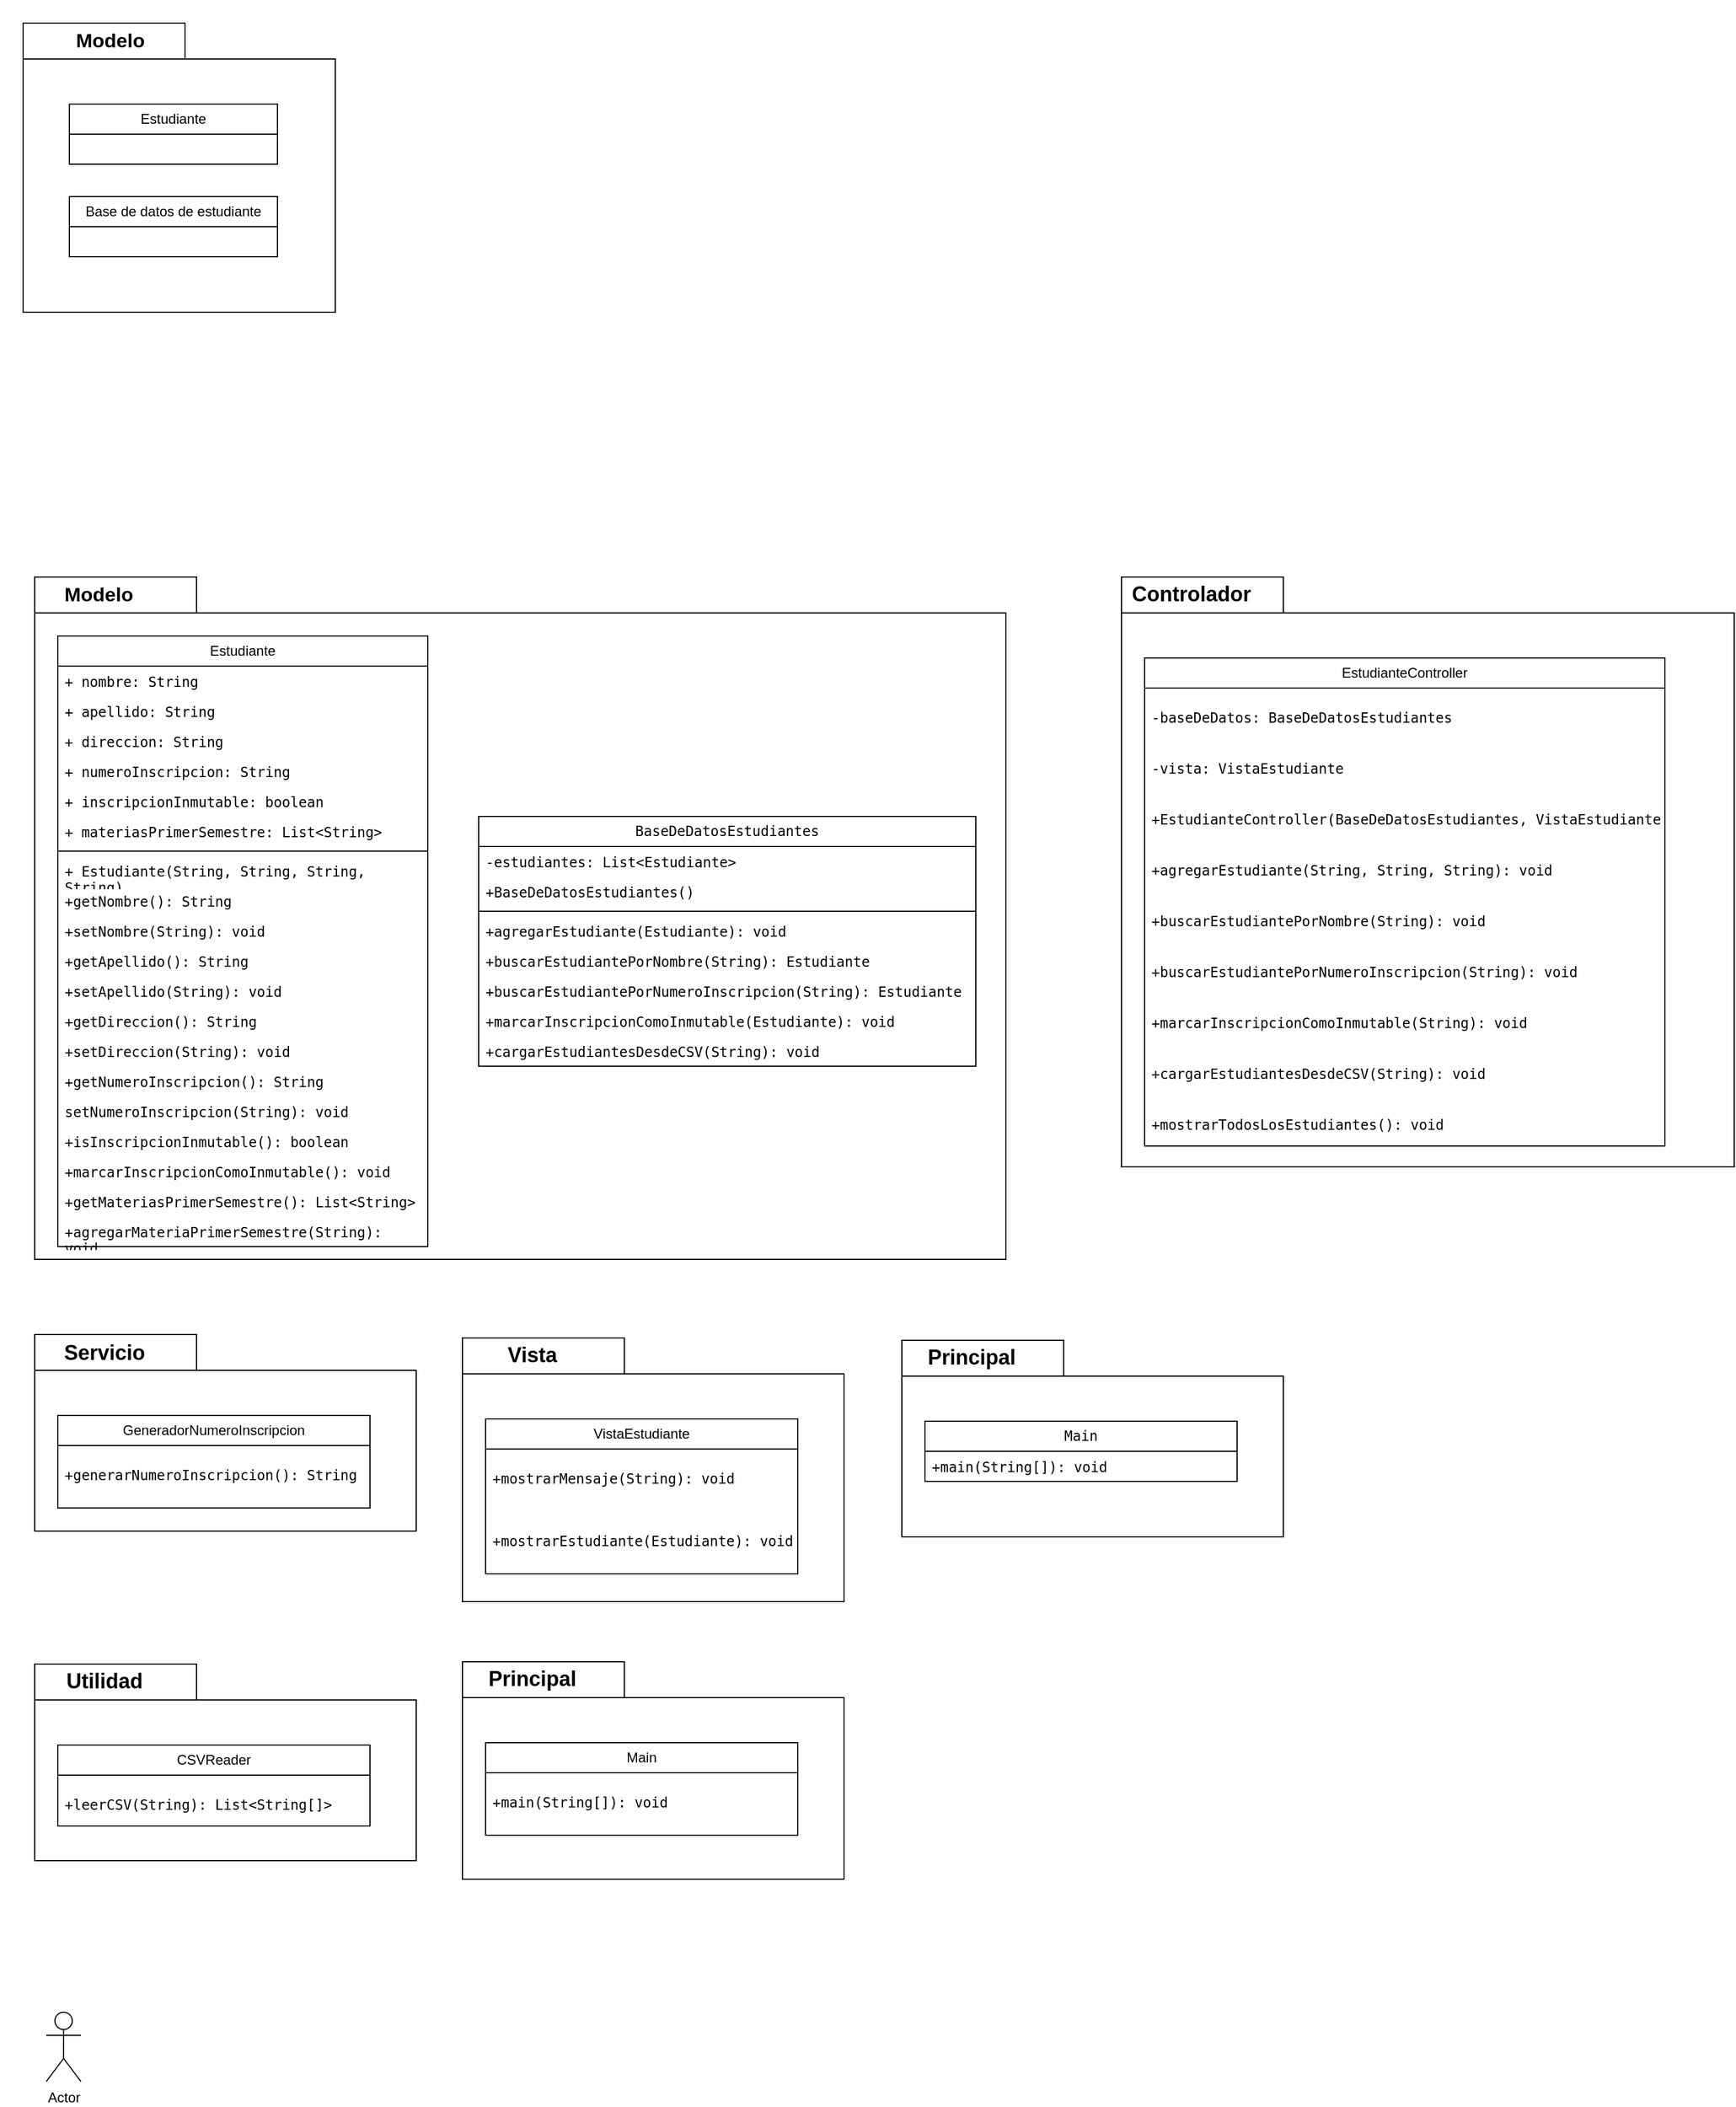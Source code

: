 <mxfile version="24.4.4" type="github">
  <diagram id="C5RBs43oDa-KdzZeNtuy" name="Page-1">
    <mxGraphModel dx="1343" dy="1746" grid="1" gridSize="10" guides="1" tooltips="1" connect="1" arrows="1" fold="1" page="1" pageScale="1" pageWidth="827" pageHeight="1169" math="0" shadow="0">
      <root>
        <mxCell id="WIyWlLk6GJQsqaUBKTNV-0" />
        <mxCell id="WIyWlLk6GJQsqaUBKTNV-1" parent="WIyWlLk6GJQsqaUBKTNV-0" />
        <mxCell id="tMJOx-jrIlAq7uAITAlZ-2" value="" style="shape=folder;fontStyle=1;spacingTop=10;tabWidth=140;tabHeight=31;tabPosition=left;html=1;whiteSpace=wrap;" vertex="1" parent="WIyWlLk6GJQsqaUBKTNV-1">
          <mxGeometry x="30" y="39" width="840" height="590" as="geometry" />
        </mxCell>
        <mxCell id="tMJOx-jrIlAq7uAITAlZ-3" value="Estudiante" style="swimlane;fontStyle=0;childLayout=stackLayout;horizontal=1;startSize=26;fillColor=none;horizontalStack=0;resizeParent=1;resizeParentMax=0;resizeLast=0;collapsible=1;marginBottom=0;whiteSpace=wrap;html=1;" vertex="1" parent="WIyWlLk6GJQsqaUBKTNV-1">
          <mxGeometry x="50" y="90" width="320" height="528" as="geometry" />
        </mxCell>
        <mxCell id="tMJOx-jrIlAq7uAITAlZ-5" value="&lt;code&gt;+ nombre: String&lt;/code&gt;" style="text;strokeColor=none;fillColor=none;align=left;verticalAlign=top;spacingLeft=4;spacingRight=4;overflow=hidden;rotatable=0;points=[[0,0.5],[1,0.5]];portConstraint=eastwest;whiteSpace=wrap;html=1;" vertex="1" parent="tMJOx-jrIlAq7uAITAlZ-3">
          <mxGeometry y="26" width="320" height="26" as="geometry" />
        </mxCell>
        <mxCell id="tMJOx-jrIlAq7uAITAlZ-9" value="&lt;code&gt;+ apellido: String&lt;/code&gt;" style="text;strokeColor=none;fillColor=none;align=left;verticalAlign=top;spacingLeft=4;spacingRight=4;overflow=hidden;rotatable=0;points=[[0,0.5],[1,0.5]];portConstraint=eastwest;whiteSpace=wrap;html=1;" vertex="1" parent="tMJOx-jrIlAq7uAITAlZ-3">
          <mxGeometry y="52" width="320" height="26" as="geometry" />
        </mxCell>
        <mxCell id="tMJOx-jrIlAq7uAITAlZ-10" value="&lt;code&gt;+ direccion: String&lt;/code&gt;" style="text;strokeColor=none;fillColor=none;align=left;verticalAlign=top;spacingLeft=4;spacingRight=4;overflow=hidden;rotatable=0;points=[[0,0.5],[1,0.5]];portConstraint=eastwest;whiteSpace=wrap;html=1;" vertex="1" parent="tMJOx-jrIlAq7uAITAlZ-3">
          <mxGeometry y="78" width="320" height="26" as="geometry" />
        </mxCell>
        <mxCell id="tMJOx-jrIlAq7uAITAlZ-13" value="&lt;code&gt;+ numeroInscripcion: String&lt;/code&gt;" style="text;strokeColor=none;fillColor=none;align=left;verticalAlign=top;spacingLeft=4;spacingRight=4;overflow=hidden;rotatable=0;points=[[0,0.5],[1,0.5]];portConstraint=eastwest;whiteSpace=wrap;html=1;" vertex="1" parent="tMJOx-jrIlAq7uAITAlZ-3">
          <mxGeometry y="104" width="320" height="26" as="geometry" />
        </mxCell>
        <mxCell id="tMJOx-jrIlAq7uAITAlZ-4" value="&lt;code&gt;+ inscripcionInmutable: boolean&lt;/code&gt;" style="text;strokeColor=none;fillColor=none;align=left;verticalAlign=top;spacingLeft=4;spacingRight=4;overflow=hidden;rotatable=0;points=[[0,0.5],[1,0.5]];portConstraint=eastwest;whiteSpace=wrap;html=1;" vertex="1" parent="tMJOx-jrIlAq7uAITAlZ-3">
          <mxGeometry y="130" width="320" height="26" as="geometry" />
        </mxCell>
        <mxCell id="tMJOx-jrIlAq7uAITAlZ-12" value="&lt;code&gt;+ materiasPrimerSemestre: List&amp;lt;String&amp;gt;&lt;/code&gt;" style="text;strokeColor=none;fillColor=none;align=left;verticalAlign=top;spacingLeft=4;spacingRight=4;overflow=hidden;rotatable=0;points=[[0,0.5],[1,0.5]];portConstraint=eastwest;whiteSpace=wrap;html=1;" vertex="1" parent="tMJOx-jrIlAq7uAITAlZ-3">
          <mxGeometry y="156" width="320" height="26" as="geometry" />
        </mxCell>
        <mxCell id="tMJOx-jrIlAq7uAITAlZ-21" value="" style="line;strokeWidth=1;fillColor=none;align=left;verticalAlign=middle;spacingTop=-1;spacingLeft=3;spacingRight=3;rotatable=0;labelPosition=right;points=[];portConstraint=eastwest;strokeColor=inherit;" vertex="1" parent="tMJOx-jrIlAq7uAITAlZ-3">
          <mxGeometry y="182" width="320" height="8" as="geometry" />
        </mxCell>
        <mxCell id="tMJOx-jrIlAq7uAITAlZ-11" value="&lt;code&gt;+ Estudiante(String, String, String, String)&lt;/code&gt;" style="text;strokeColor=none;fillColor=none;align=left;verticalAlign=top;spacingLeft=4;spacingRight=4;overflow=hidden;rotatable=0;points=[[0,0.5],[1,0.5]];portConstraint=eastwest;whiteSpace=wrap;html=1;" vertex="1" parent="tMJOx-jrIlAq7uAITAlZ-3">
          <mxGeometry y="190" width="320" height="26" as="geometry" />
        </mxCell>
        <mxCell id="tMJOx-jrIlAq7uAITAlZ-20" value="&lt;code&gt;+getNombre(): String&lt;/code&gt;" style="text;strokeColor=none;fillColor=none;align=left;verticalAlign=top;spacingLeft=4;spacingRight=4;overflow=hidden;rotatable=0;points=[[0,0.5],[1,0.5]];portConstraint=eastwest;whiteSpace=wrap;html=1;" vertex="1" parent="tMJOx-jrIlAq7uAITAlZ-3">
          <mxGeometry y="216" width="320" height="26" as="geometry" />
        </mxCell>
        <mxCell id="tMJOx-jrIlAq7uAITAlZ-19" value="&lt;code&gt;+setNombre(String): void&lt;/code&gt;" style="text;strokeColor=none;fillColor=none;align=left;verticalAlign=top;spacingLeft=4;spacingRight=4;overflow=hidden;rotatable=0;points=[[0,0.5],[1,0.5]];portConstraint=eastwest;whiteSpace=wrap;html=1;" vertex="1" parent="tMJOx-jrIlAq7uAITAlZ-3">
          <mxGeometry y="242" width="320" height="26" as="geometry" />
        </mxCell>
        <mxCell id="tMJOx-jrIlAq7uAITAlZ-18" value="&lt;code&gt;+getApellido(): String&lt;/code&gt;" style="text;strokeColor=none;fillColor=none;align=left;verticalAlign=top;spacingLeft=4;spacingRight=4;overflow=hidden;rotatable=0;points=[[0,0.5],[1,0.5]];portConstraint=eastwest;whiteSpace=wrap;html=1;" vertex="1" parent="tMJOx-jrIlAq7uAITAlZ-3">
          <mxGeometry y="268" width="320" height="26" as="geometry" />
        </mxCell>
        <mxCell id="tMJOx-jrIlAq7uAITAlZ-17" value="&lt;code&gt;+setApellido(String): void&lt;/code&gt;" style="text;strokeColor=none;fillColor=none;align=left;verticalAlign=top;spacingLeft=4;spacingRight=4;overflow=hidden;rotatable=0;points=[[0,0.5],[1,0.5]];portConstraint=eastwest;whiteSpace=wrap;html=1;" vertex="1" parent="tMJOx-jrIlAq7uAITAlZ-3">
          <mxGeometry y="294" width="320" height="26" as="geometry" />
        </mxCell>
        <mxCell id="tMJOx-jrIlAq7uAITAlZ-16" value="&lt;code&gt;+getDireccion(): String&lt;/code&gt;" style="text;strokeColor=none;fillColor=none;align=left;verticalAlign=top;spacingLeft=4;spacingRight=4;overflow=hidden;rotatable=0;points=[[0,0.5],[1,0.5]];portConstraint=eastwest;whiteSpace=wrap;html=1;" vertex="1" parent="tMJOx-jrIlAq7uAITAlZ-3">
          <mxGeometry y="320" width="320" height="26" as="geometry" />
        </mxCell>
        <mxCell id="tMJOx-jrIlAq7uAITAlZ-15" value="&lt;code&gt;+setDireccion(String): void&lt;/code&gt;" style="text;strokeColor=none;fillColor=none;align=left;verticalAlign=top;spacingLeft=4;spacingRight=4;overflow=hidden;rotatable=0;points=[[0,0.5],[1,0.5]];portConstraint=eastwest;whiteSpace=wrap;html=1;" vertex="1" parent="tMJOx-jrIlAq7uAITAlZ-3">
          <mxGeometry y="346" width="320" height="26" as="geometry" />
        </mxCell>
        <mxCell id="tMJOx-jrIlAq7uAITAlZ-14" value="&lt;code&gt;+getNumeroInscripcion(): String&lt;/code&gt;" style="text;strokeColor=none;fillColor=none;align=left;verticalAlign=top;spacingLeft=4;spacingRight=4;overflow=hidden;rotatable=0;points=[[0,0.5],[1,0.5]];portConstraint=eastwest;whiteSpace=wrap;html=1;" vertex="1" parent="tMJOx-jrIlAq7uAITAlZ-3">
          <mxGeometry y="372" width="320" height="26" as="geometry" />
        </mxCell>
        <mxCell id="tMJOx-jrIlAq7uAITAlZ-22" value="&lt;code&gt;setNumeroInscripcion(String): void&lt;/code&gt;" style="text;strokeColor=none;fillColor=none;align=left;verticalAlign=top;spacingLeft=4;spacingRight=4;overflow=hidden;rotatable=0;points=[[0,0.5],[1,0.5]];portConstraint=eastwest;whiteSpace=wrap;html=1;" vertex="1" parent="tMJOx-jrIlAq7uAITAlZ-3">
          <mxGeometry y="398" width="320" height="26" as="geometry" />
        </mxCell>
        <mxCell id="tMJOx-jrIlAq7uAITAlZ-29" value="&lt;code&gt;+isInscripcionInmutable(): boolean&lt;/code&gt;" style="text;strokeColor=none;fillColor=none;align=left;verticalAlign=top;spacingLeft=4;spacingRight=4;overflow=hidden;rotatable=0;points=[[0,0.5],[1,0.5]];portConstraint=eastwest;whiteSpace=wrap;html=1;" vertex="1" parent="tMJOx-jrIlAq7uAITAlZ-3">
          <mxGeometry y="424" width="320" height="26" as="geometry" />
        </mxCell>
        <mxCell id="tMJOx-jrIlAq7uAITAlZ-28" value="&lt;code&gt;+marcarInscripcionComoInmutable(): void&lt;/code&gt;" style="text;strokeColor=none;fillColor=none;align=left;verticalAlign=top;spacingLeft=4;spacingRight=4;overflow=hidden;rotatable=0;points=[[0,0.5],[1,0.5]];portConstraint=eastwest;whiteSpace=wrap;html=1;" vertex="1" parent="tMJOx-jrIlAq7uAITAlZ-3">
          <mxGeometry y="450" width="320" height="26" as="geometry" />
        </mxCell>
        <mxCell id="tMJOx-jrIlAq7uAITAlZ-27" value="&lt;code&gt;+getMateriasPrimerSemestre(): List&amp;lt;String&amp;gt;&lt;/code&gt;" style="text;strokeColor=none;fillColor=none;align=left;verticalAlign=top;spacingLeft=4;spacingRight=4;overflow=hidden;rotatable=0;points=[[0,0.5],[1,0.5]];portConstraint=eastwest;whiteSpace=wrap;html=1;" vertex="1" parent="tMJOx-jrIlAq7uAITAlZ-3">
          <mxGeometry y="476" width="320" height="26" as="geometry" />
        </mxCell>
        <mxCell id="tMJOx-jrIlAq7uAITAlZ-26" value="&lt;code&gt;+agregarMateriaPrimerSemestre(String): void&lt;/code&gt;" style="text;strokeColor=none;fillColor=none;align=left;verticalAlign=top;spacingLeft=4;spacingRight=4;overflow=hidden;rotatable=0;points=[[0,0.5],[1,0.5]];portConstraint=eastwest;whiteSpace=wrap;html=1;" vertex="1" parent="tMJOx-jrIlAq7uAITAlZ-3">
          <mxGeometry y="502" width="320" height="26" as="geometry" />
        </mxCell>
        <mxCell id="tMJOx-jrIlAq7uAITAlZ-30" value="&lt;code&gt;BaseDeDatosEstudiantes&lt;/code&gt;" style="swimlane;fontStyle=0;childLayout=stackLayout;horizontal=1;startSize=26;fillColor=none;horizontalStack=0;resizeParent=1;resizeParentMax=0;resizeLast=0;collapsible=1;marginBottom=0;whiteSpace=wrap;html=1;" vertex="1" parent="WIyWlLk6GJQsqaUBKTNV-1">
          <mxGeometry x="414" y="246" width="430" height="216" as="geometry" />
        </mxCell>
        <mxCell id="tMJOx-jrIlAq7uAITAlZ-31" value="&lt;code&gt;-estudiantes: List&amp;lt;Estudiante&amp;gt;&lt;/code&gt;" style="text;strokeColor=none;fillColor=none;align=left;verticalAlign=top;spacingLeft=4;spacingRight=4;overflow=hidden;rotatable=0;points=[[0,0.5],[1,0.5]];portConstraint=eastwest;whiteSpace=wrap;html=1;" vertex="1" parent="tMJOx-jrIlAq7uAITAlZ-30">
          <mxGeometry y="26" width="430" height="26" as="geometry" />
        </mxCell>
        <mxCell id="tMJOx-jrIlAq7uAITAlZ-32" value="&lt;code&gt;+BaseDeDatosEstudiantes()&lt;/code&gt;" style="text;strokeColor=none;fillColor=none;align=left;verticalAlign=top;spacingLeft=4;spacingRight=4;overflow=hidden;rotatable=0;points=[[0,0.5],[1,0.5]];portConstraint=eastwest;whiteSpace=wrap;html=1;" vertex="1" parent="tMJOx-jrIlAq7uAITAlZ-30">
          <mxGeometry y="52" width="430" height="26" as="geometry" />
        </mxCell>
        <mxCell id="tMJOx-jrIlAq7uAITAlZ-51" value="" style="line;strokeWidth=1;fillColor=none;align=left;verticalAlign=middle;spacingTop=-1;spacingLeft=3;spacingRight=3;rotatable=0;labelPosition=right;points=[];portConstraint=eastwest;strokeColor=inherit;" vertex="1" parent="tMJOx-jrIlAq7uAITAlZ-30">
          <mxGeometry y="78" width="430" height="8" as="geometry" />
        </mxCell>
        <mxCell id="tMJOx-jrIlAq7uAITAlZ-33" value="&lt;code&gt;+agregarEstudiante(Estudiante): void&lt;/code&gt;" style="text;strokeColor=none;fillColor=none;align=left;verticalAlign=top;spacingLeft=4;spacingRight=4;overflow=hidden;rotatable=0;points=[[0,0.5],[1,0.5]];portConstraint=eastwest;whiteSpace=wrap;html=1;" vertex="1" parent="tMJOx-jrIlAq7uAITAlZ-30">
          <mxGeometry y="86" width="430" height="26" as="geometry" />
        </mxCell>
        <mxCell id="tMJOx-jrIlAq7uAITAlZ-34" value="&lt;code&gt;+buscarEstudiantePorNombre(String): Estudiante&lt;/code&gt;" style="text;strokeColor=none;fillColor=none;align=left;verticalAlign=top;spacingLeft=4;spacingRight=4;overflow=hidden;rotatable=0;points=[[0,0.5],[1,0.5]];portConstraint=eastwest;whiteSpace=wrap;html=1;" vertex="1" parent="tMJOx-jrIlAq7uAITAlZ-30">
          <mxGeometry y="112" width="430" height="26" as="geometry" />
        </mxCell>
        <mxCell id="tMJOx-jrIlAq7uAITAlZ-35" value="&lt;code&gt;+buscarEstudiantePorNumeroInscripcion(String): Estudiante&lt;/code&gt;" style="text;strokeColor=none;fillColor=none;align=left;verticalAlign=top;spacingLeft=4;spacingRight=4;overflow=hidden;rotatable=0;points=[[0,0.5],[1,0.5]];portConstraint=eastwest;whiteSpace=wrap;html=1;" vertex="1" parent="tMJOx-jrIlAq7uAITAlZ-30">
          <mxGeometry y="138" width="430" height="26" as="geometry" />
        </mxCell>
        <mxCell id="tMJOx-jrIlAq7uAITAlZ-36" value="&lt;code&gt;+marcarInscripcionComoInmutable(Estudiante): void&lt;/code&gt;" style="text;strokeColor=none;fillColor=none;align=left;verticalAlign=top;spacingLeft=4;spacingRight=4;overflow=hidden;rotatable=0;points=[[0,0.5],[1,0.5]];portConstraint=eastwest;whiteSpace=wrap;html=1;" vertex="1" parent="tMJOx-jrIlAq7uAITAlZ-30">
          <mxGeometry y="164" width="430" height="26" as="geometry" />
        </mxCell>
        <mxCell id="tMJOx-jrIlAq7uAITAlZ-37" value="&lt;code&gt;+cargarEstudiantesDesdeCSV(String): void&lt;/code&gt;" style="text;strokeColor=none;fillColor=none;align=left;verticalAlign=top;spacingLeft=4;spacingRight=4;overflow=hidden;rotatable=0;points=[[0,0.5],[1,0.5]];portConstraint=eastwest;whiteSpace=wrap;html=1;" vertex="1" parent="tMJOx-jrIlAq7uAITAlZ-30">
          <mxGeometry y="190" width="430" height="26" as="geometry" />
        </mxCell>
        <mxCell id="tMJOx-jrIlAq7uAITAlZ-61" value="Modelo" style="text;align=center;fontStyle=1;verticalAlign=middle;spacingLeft=3;spacingRight=3;strokeColor=none;rotatable=0;points=[[0,0.5],[1,0.5]];portConstraint=eastwest;html=1;fontSize=17;" vertex="1" parent="WIyWlLk6GJQsqaUBKTNV-1">
          <mxGeometry y="19" width="170" height="71" as="geometry" />
        </mxCell>
        <mxCell id="tMJOx-jrIlAq7uAITAlZ-62" value="" style="shape=folder;fontStyle=1;spacingTop=10;tabWidth=140;tabHeight=31;tabPosition=left;html=1;whiteSpace=wrap;" vertex="1" parent="WIyWlLk6GJQsqaUBKTNV-1">
          <mxGeometry x="30" y="694" width="330" height="170" as="geometry" />
        </mxCell>
        <mxCell id="tMJOx-jrIlAq7uAITAlZ-63" value="&lt;p&gt;GeneradorNumeroInscripcion&lt;/p&gt;" style="swimlane;fontStyle=0;childLayout=stackLayout;horizontal=1;startSize=26;fillColor=none;horizontalStack=0;resizeParent=1;resizeParentMax=0;resizeLast=0;collapsible=1;marginBottom=0;whiteSpace=wrap;html=1;" vertex="1" parent="WIyWlLk6GJQsqaUBKTNV-1">
          <mxGeometry x="50" y="764" width="270" height="80" as="geometry" />
        </mxCell>
        <mxCell id="tMJOx-jrIlAq7uAITAlZ-64" value="&lt;pre&gt;&lt;code class=&quot;!whitespace-pre hljs language-plaintext&quot;&gt;+generarNumeroInscripcion(): String&lt;/code&gt;&lt;/pre&gt;" style="text;strokeColor=none;fillColor=none;align=left;verticalAlign=top;spacingLeft=4;spacingRight=4;overflow=hidden;rotatable=0;points=[[0,0.5],[1,0.5]];portConstraint=eastwest;whiteSpace=wrap;html=1;" vertex="1" parent="tMJOx-jrIlAq7uAITAlZ-63">
          <mxGeometry y="26" width="270" height="54" as="geometry" />
        </mxCell>
        <mxCell id="tMJOx-jrIlAq7uAITAlZ-72" value="" style="shape=folder;fontStyle=1;spacingTop=10;tabWidth=140;tabHeight=31;tabPosition=left;html=1;whiteSpace=wrap;" vertex="1" parent="WIyWlLk6GJQsqaUBKTNV-1">
          <mxGeometry x="30" y="979" width="330" height="170" as="geometry" />
        </mxCell>
        <mxCell id="tMJOx-jrIlAq7uAITAlZ-73" value="CSVReader" style="swimlane;fontStyle=0;childLayout=stackLayout;horizontal=1;startSize=26;fillColor=none;horizontalStack=0;resizeParent=1;resizeParentMax=0;resizeLast=0;collapsible=1;marginBottom=0;whiteSpace=wrap;html=1;" vertex="1" parent="WIyWlLk6GJQsqaUBKTNV-1">
          <mxGeometry x="50" y="1049" width="270" height="70" as="geometry" />
        </mxCell>
        <mxCell id="tMJOx-jrIlAq7uAITAlZ-74" value="&lt;pre&gt;&lt;code class=&quot;!whitespace-pre hljs language-plaintext&quot;&gt;+leerCSV(String): List&amp;lt;String[]&amp;gt;&lt;/code&gt;&lt;/pre&gt;" style="text;strokeColor=none;fillColor=none;align=left;verticalAlign=top;spacingLeft=4;spacingRight=4;overflow=hidden;rotatable=0;points=[[0,0.5],[1,0.5]];portConstraint=eastwest;whiteSpace=wrap;html=1;" vertex="1" parent="tMJOx-jrIlAq7uAITAlZ-73">
          <mxGeometry y="26" width="270" height="44" as="geometry" />
        </mxCell>
        <mxCell id="tMJOx-jrIlAq7uAITAlZ-75" value="Servicio" style="text;align=center;fontStyle=1;verticalAlign=middle;spacingLeft=3;spacingRight=3;strokeColor=none;rotatable=0;points=[[0,0.5],[1,0.5]];portConstraint=eastwest;html=1;fontSize=18;" vertex="1" parent="WIyWlLk6GJQsqaUBKTNV-1">
          <mxGeometry x="50" y="697" width="80" height="26" as="geometry" />
        </mxCell>
        <mxCell id="tMJOx-jrIlAq7uAITAlZ-76" value="Utilidad" style="text;align=center;fontStyle=1;verticalAlign=middle;spacingLeft=3;spacingRight=3;strokeColor=none;rotatable=0;points=[[0,0.5],[1,0.5]];portConstraint=eastwest;html=1;fontSize=18;" vertex="1" parent="WIyWlLk6GJQsqaUBKTNV-1">
          <mxGeometry x="50" y="981" width="80" height="26" as="geometry" />
        </mxCell>
        <mxCell id="tMJOx-jrIlAq7uAITAlZ-77" value="" style="shape=folder;fontStyle=1;spacingTop=10;tabWidth=140;tabHeight=31;tabPosition=left;html=1;whiteSpace=wrap;" vertex="1" parent="WIyWlLk6GJQsqaUBKTNV-1">
          <mxGeometry x="780" y="699" width="330" height="170" as="geometry" />
        </mxCell>
        <mxCell id="tMJOx-jrIlAq7uAITAlZ-78" value="&lt;code&gt;Main&lt;/code&gt;" style="swimlane;fontStyle=0;childLayout=stackLayout;horizontal=1;startSize=26;fillColor=none;horizontalStack=0;resizeParent=1;resizeParentMax=0;resizeLast=0;collapsible=1;marginBottom=0;whiteSpace=wrap;html=1;" vertex="1" parent="WIyWlLk6GJQsqaUBKTNV-1">
          <mxGeometry x="800" y="769" width="270" height="52" as="geometry" />
        </mxCell>
        <mxCell id="tMJOx-jrIlAq7uAITAlZ-79" value="&lt;code&gt;+main(String[]): void&lt;/code&gt;" style="text;strokeColor=none;fillColor=none;align=left;verticalAlign=top;spacingLeft=4;spacingRight=4;overflow=hidden;rotatable=0;points=[[0,0.5],[1,0.5]];portConstraint=eastwest;whiteSpace=wrap;html=1;" vertex="1" parent="tMJOx-jrIlAq7uAITAlZ-78">
          <mxGeometry y="26" width="270" height="26" as="geometry" />
        </mxCell>
        <mxCell id="tMJOx-jrIlAq7uAITAlZ-80" value="Principal" style="text;align=center;fontStyle=1;verticalAlign=middle;spacingLeft=3;spacingRight=3;strokeColor=none;rotatable=0;points=[[0,0.5],[1,0.5]];portConstraint=eastwest;html=1;fontSize=18;" vertex="1" parent="WIyWlLk6GJQsqaUBKTNV-1">
          <mxGeometry x="800" y="701" width="80" height="26" as="geometry" />
        </mxCell>
        <mxCell id="tMJOx-jrIlAq7uAITAlZ-81" value="" style="shape=folder;fontStyle=1;spacingTop=10;tabWidth=140;tabHeight=31;tabPosition=left;html=1;whiteSpace=wrap;" vertex="1" parent="WIyWlLk6GJQsqaUBKTNV-1">
          <mxGeometry x="970" y="39" width="530" height="510" as="geometry" />
        </mxCell>
        <mxCell id="tMJOx-jrIlAq7uAITAlZ-82" value="&lt;p&gt;EstudianteController&lt;/p&gt;" style="swimlane;fontStyle=0;childLayout=stackLayout;horizontal=1;startSize=26;fillColor=none;horizontalStack=0;resizeParent=1;resizeParentMax=0;resizeLast=0;collapsible=1;marginBottom=0;whiteSpace=wrap;html=1;" vertex="1" parent="WIyWlLk6GJQsqaUBKTNV-1">
          <mxGeometry x="990" y="109" width="450" height="422" as="geometry" />
        </mxCell>
        <mxCell id="tMJOx-jrIlAq7uAITAlZ-83" value="&lt;pre&gt;&lt;code class=&quot;!whitespace-pre hljs language-plaintext&quot;&gt;-baseDeDatos: BaseDeDatosEstudiantes&lt;/code&gt;&lt;/pre&gt;" style="text;strokeColor=none;fillColor=none;align=left;verticalAlign=top;spacingLeft=4;spacingRight=4;overflow=hidden;rotatable=0;points=[[0,0.5],[1,0.5]];portConstraint=eastwest;whiteSpace=wrap;html=1;" vertex="1" parent="tMJOx-jrIlAq7uAITAlZ-82">
          <mxGeometry y="26" width="450" height="44" as="geometry" />
        </mxCell>
        <mxCell id="tMJOx-jrIlAq7uAITAlZ-93" value="&lt;pre&gt;&lt;code class=&quot;!whitespace-pre hljs language-plaintext&quot;&gt;-vista: VistaEstudiante&lt;/code&gt;&lt;/pre&gt;" style="text;strokeColor=none;fillColor=none;align=left;verticalAlign=top;spacingLeft=4;spacingRight=4;overflow=hidden;rotatable=0;points=[[0,0.5],[1,0.5]];portConstraint=eastwest;whiteSpace=wrap;html=1;" vertex="1" parent="tMJOx-jrIlAq7uAITAlZ-82">
          <mxGeometry y="70" width="450" height="44" as="geometry" />
        </mxCell>
        <mxCell id="tMJOx-jrIlAq7uAITAlZ-92" value="&lt;pre&gt;&lt;code class=&quot;!whitespace-pre hljs language-plaintext&quot;&gt;+EstudianteController(BaseDeDatosEstudiantes, VistaEstudiante)&lt;/code&gt;&lt;/pre&gt;" style="text;strokeColor=none;fillColor=none;align=left;verticalAlign=top;spacingLeft=4;spacingRight=4;overflow=hidden;rotatable=0;points=[[0,0.5],[1,0.5]];portConstraint=eastwest;whiteSpace=wrap;html=1;" vertex="1" parent="tMJOx-jrIlAq7uAITAlZ-82">
          <mxGeometry y="114" width="450" height="44" as="geometry" />
        </mxCell>
        <mxCell id="tMJOx-jrIlAq7uAITAlZ-94" value="&lt;pre&gt;&lt;code class=&quot;!whitespace-pre hljs language-plaintext&quot;&gt;+agregarEstudiante(String, String, String): void&lt;/code&gt;&lt;/pre&gt;" style="text;strokeColor=none;fillColor=none;align=left;verticalAlign=top;spacingLeft=4;spacingRight=4;overflow=hidden;rotatable=0;points=[[0,0.5],[1,0.5]];portConstraint=eastwest;whiteSpace=wrap;html=1;" vertex="1" parent="tMJOx-jrIlAq7uAITAlZ-82">
          <mxGeometry y="158" width="450" height="44" as="geometry" />
        </mxCell>
        <mxCell id="tMJOx-jrIlAq7uAITAlZ-95" value="&lt;pre&gt;&lt;code class=&quot;!whitespace-pre hljs language-plaintext&quot;&gt;+buscarEstudiantePorNombre(String): void&lt;/code&gt;&lt;/pre&gt;" style="text;strokeColor=none;fillColor=none;align=left;verticalAlign=top;spacingLeft=4;spacingRight=4;overflow=hidden;rotatable=0;points=[[0,0.5],[1,0.5]];portConstraint=eastwest;whiteSpace=wrap;html=1;" vertex="1" parent="tMJOx-jrIlAq7uAITAlZ-82">
          <mxGeometry y="202" width="450" height="44" as="geometry" />
        </mxCell>
        <mxCell id="tMJOx-jrIlAq7uAITAlZ-99" value="&lt;pre&gt;&lt;code class=&quot;!whitespace-pre hljs language-plaintext&quot;&gt;+buscarEstudiantePorNumeroInscripcion(String): void&lt;/code&gt;&lt;/pre&gt;" style="text;strokeColor=none;fillColor=none;align=left;verticalAlign=top;spacingLeft=4;spacingRight=4;overflow=hidden;rotatable=0;points=[[0,0.5],[1,0.5]];portConstraint=eastwest;whiteSpace=wrap;html=1;" vertex="1" parent="tMJOx-jrIlAq7uAITAlZ-82">
          <mxGeometry y="246" width="450" height="44" as="geometry" />
        </mxCell>
        <mxCell id="tMJOx-jrIlAq7uAITAlZ-98" value="&lt;pre&gt;&lt;code class=&quot;!whitespace-pre hljs language-plaintext&quot;&gt;+marcarInscripcionComoInmutable(String): void&lt;/code&gt;&lt;/pre&gt;" style="text;strokeColor=none;fillColor=none;align=left;verticalAlign=top;spacingLeft=4;spacingRight=4;overflow=hidden;rotatable=0;points=[[0,0.5],[1,0.5]];portConstraint=eastwest;whiteSpace=wrap;html=1;" vertex="1" parent="tMJOx-jrIlAq7uAITAlZ-82">
          <mxGeometry y="290" width="450" height="44" as="geometry" />
        </mxCell>
        <mxCell id="tMJOx-jrIlAq7uAITAlZ-97" value="&lt;pre&gt;&lt;code class=&quot;!whitespace-pre hljs language-plaintext&quot;&gt;+cargarEstudiantesDesdeCSV(String): void&lt;/code&gt;&lt;/pre&gt;" style="text;strokeColor=none;fillColor=none;align=left;verticalAlign=top;spacingLeft=4;spacingRight=4;overflow=hidden;rotatable=0;points=[[0,0.5],[1,0.5]];portConstraint=eastwest;whiteSpace=wrap;html=1;" vertex="1" parent="tMJOx-jrIlAq7uAITAlZ-82">
          <mxGeometry y="334" width="450" height="44" as="geometry" />
        </mxCell>
        <mxCell id="tMJOx-jrIlAq7uAITAlZ-96" value="&lt;pre&gt;&lt;code class=&quot;!whitespace-pre hljs language-plaintext&quot;&gt;+mostrarTodosLosEstudiantes(): void&lt;/code&gt;&lt;/pre&gt;" style="text;strokeColor=none;fillColor=none;align=left;verticalAlign=top;spacingLeft=4;spacingRight=4;overflow=hidden;rotatable=0;points=[[0,0.5],[1,0.5]];portConstraint=eastwest;whiteSpace=wrap;html=1;" vertex="1" parent="tMJOx-jrIlAq7uAITAlZ-82">
          <mxGeometry y="378" width="450" height="44" as="geometry" />
        </mxCell>
        <mxCell id="tMJOx-jrIlAq7uAITAlZ-84" value="Controlador" style="text;align=center;fontStyle=1;verticalAlign=middle;spacingLeft=3;spacingRight=3;strokeColor=none;rotatable=0;points=[[0,0.5],[1,0.5]];portConstraint=eastwest;html=1;fontSize=18;" vertex="1" parent="WIyWlLk6GJQsqaUBKTNV-1">
          <mxGeometry x="990" y="41" width="80" height="26" as="geometry" />
        </mxCell>
        <mxCell id="tMJOx-jrIlAq7uAITAlZ-85" value="" style="shape=folder;fontStyle=1;spacingTop=10;tabWidth=140;tabHeight=31;tabPosition=left;html=1;whiteSpace=wrap;" vertex="1" parent="WIyWlLk6GJQsqaUBKTNV-1">
          <mxGeometry x="400" y="697" width="330" height="228" as="geometry" />
        </mxCell>
        <mxCell id="tMJOx-jrIlAq7uAITAlZ-86" value="&lt;p&gt;VistaEstudiante&lt;/p&gt;" style="swimlane;fontStyle=0;childLayout=stackLayout;horizontal=1;startSize=26;fillColor=none;horizontalStack=0;resizeParent=1;resizeParentMax=0;resizeLast=0;collapsible=1;marginBottom=0;whiteSpace=wrap;html=1;" vertex="1" parent="WIyWlLk6GJQsqaUBKTNV-1">
          <mxGeometry x="420" y="767" width="270" height="134" as="geometry" />
        </mxCell>
        <mxCell id="tMJOx-jrIlAq7uAITAlZ-101" value="&lt;pre&gt;&lt;code class=&quot;!whitespace-pre hljs language-plaintext&quot;&gt;+mostrarMensaje(String): void&lt;/code&gt;&lt;/pre&gt;" style="text;strokeColor=none;fillColor=none;align=left;verticalAlign=top;spacingLeft=4;spacingRight=4;overflow=hidden;rotatable=0;points=[[0,0.5],[1,0.5]];portConstraint=eastwest;whiteSpace=wrap;html=1;" vertex="1" parent="tMJOx-jrIlAq7uAITAlZ-86">
          <mxGeometry y="26" width="270" height="54" as="geometry" />
        </mxCell>
        <mxCell id="tMJOx-jrIlAq7uAITAlZ-87" value="&lt;pre&gt;&lt;code class=&quot;!whitespace-pre hljs language-plaintext&quot;&gt;+mostrarEstudiante(Estudiante): void&lt;/code&gt;&lt;/pre&gt;" style="text;strokeColor=none;fillColor=none;align=left;verticalAlign=top;spacingLeft=4;spacingRight=4;overflow=hidden;rotatable=0;points=[[0,0.5],[1,0.5]];portConstraint=eastwest;whiteSpace=wrap;html=1;" vertex="1" parent="tMJOx-jrIlAq7uAITAlZ-86">
          <mxGeometry y="80" width="270" height="54" as="geometry" />
        </mxCell>
        <mxCell id="tMJOx-jrIlAq7uAITAlZ-88" value="Vista" style="text;align=center;fontStyle=1;verticalAlign=middle;spacingLeft=3;spacingRight=3;strokeColor=none;rotatable=0;points=[[0,0.5],[1,0.5]];portConstraint=eastwest;html=1;fontSize=18;" vertex="1" parent="WIyWlLk6GJQsqaUBKTNV-1">
          <mxGeometry x="420" y="699" width="80" height="26" as="geometry" />
        </mxCell>
        <mxCell id="tMJOx-jrIlAq7uAITAlZ-102" value="" style="shape=folder;fontStyle=1;spacingTop=10;tabWidth=140;tabHeight=31;tabPosition=left;html=1;whiteSpace=wrap;" vertex="1" parent="WIyWlLk6GJQsqaUBKTNV-1">
          <mxGeometry x="400" y="977" width="330" height="188" as="geometry" />
        </mxCell>
        <mxCell id="tMJOx-jrIlAq7uAITAlZ-103" value="Main" style="swimlane;fontStyle=0;childLayout=stackLayout;horizontal=1;startSize=26;fillColor=none;horizontalStack=0;resizeParent=1;resizeParentMax=0;resizeLast=0;collapsible=1;marginBottom=0;whiteSpace=wrap;html=1;" vertex="1" parent="WIyWlLk6GJQsqaUBKTNV-1">
          <mxGeometry x="420" y="1047" width="270" height="80" as="geometry" />
        </mxCell>
        <mxCell id="tMJOx-jrIlAq7uAITAlZ-104" value="&lt;pre&gt;&lt;code class=&quot;!whitespace-pre hljs language-plaintext&quot;&gt;+main(String[]): void&lt;/code&gt;&lt;/pre&gt;" style="text;strokeColor=none;fillColor=none;align=left;verticalAlign=top;spacingLeft=4;spacingRight=4;overflow=hidden;rotatable=0;points=[[0,0.5],[1,0.5]];portConstraint=eastwest;whiteSpace=wrap;html=1;" vertex="1" parent="tMJOx-jrIlAq7uAITAlZ-103">
          <mxGeometry y="26" width="270" height="54" as="geometry" />
        </mxCell>
        <mxCell id="tMJOx-jrIlAq7uAITAlZ-106" value="Principal" style="text;align=center;fontStyle=1;verticalAlign=middle;spacingLeft=3;spacingRight=3;strokeColor=none;rotatable=0;points=[[0,0.5],[1,0.5]];portConstraint=eastwest;html=1;fontSize=18;" vertex="1" parent="WIyWlLk6GJQsqaUBKTNV-1">
          <mxGeometry x="420" y="979" width="80" height="26" as="geometry" />
        </mxCell>
        <mxCell id="tMJOx-jrIlAq7uAITAlZ-107" value="Actor" style="shape=umlActor;verticalLabelPosition=bottom;verticalAlign=top;html=1;" vertex="1" parent="WIyWlLk6GJQsqaUBKTNV-1">
          <mxGeometry x="40" y="1280" width="30" height="60" as="geometry" />
        </mxCell>
        <mxCell id="tMJOx-jrIlAq7uAITAlZ-108" value="" style="shape=folder;fontStyle=1;spacingTop=10;tabWidth=140;tabHeight=31;tabPosition=left;html=1;whiteSpace=wrap;" vertex="1" parent="WIyWlLk6GJQsqaUBKTNV-1">
          <mxGeometry x="20" y="-440" width="270" height="250" as="geometry" />
        </mxCell>
        <mxCell id="tMJOx-jrIlAq7uAITAlZ-109" value="Modelo" style="text;align=center;fontStyle=1;verticalAlign=middle;spacingLeft=3;spacingRight=3;strokeColor=none;rotatable=0;points=[[0,0.5],[1,0.5]];portConstraint=eastwest;html=1;fontSize=17;" vertex="1" parent="WIyWlLk6GJQsqaUBKTNV-1">
          <mxGeometry x="10" y="-460" width="170" height="71" as="geometry" />
        </mxCell>
        <mxCell id="tMJOx-jrIlAq7uAITAlZ-110" value="Estudiante" style="swimlane;fontStyle=0;childLayout=stackLayout;horizontal=1;startSize=26;fillColor=none;horizontalStack=0;resizeParent=1;resizeParentMax=0;resizeLast=0;collapsible=1;marginBottom=0;whiteSpace=wrap;html=1;" vertex="1" parent="WIyWlLk6GJQsqaUBKTNV-1">
          <mxGeometry x="60" y="-370" width="180" height="52" as="geometry" />
        </mxCell>
        <mxCell id="tMJOx-jrIlAq7uAITAlZ-131" value="Base de datos de estudiante" style="swimlane;fontStyle=0;childLayout=stackLayout;horizontal=1;startSize=26;fillColor=none;horizontalStack=0;resizeParent=1;resizeParentMax=0;resizeLast=0;collapsible=1;marginBottom=0;whiteSpace=wrap;html=1;" vertex="1" parent="WIyWlLk6GJQsqaUBKTNV-1">
          <mxGeometry x="60" y="-290" width="180" height="52" as="geometry" />
        </mxCell>
      </root>
    </mxGraphModel>
  </diagram>
</mxfile>
